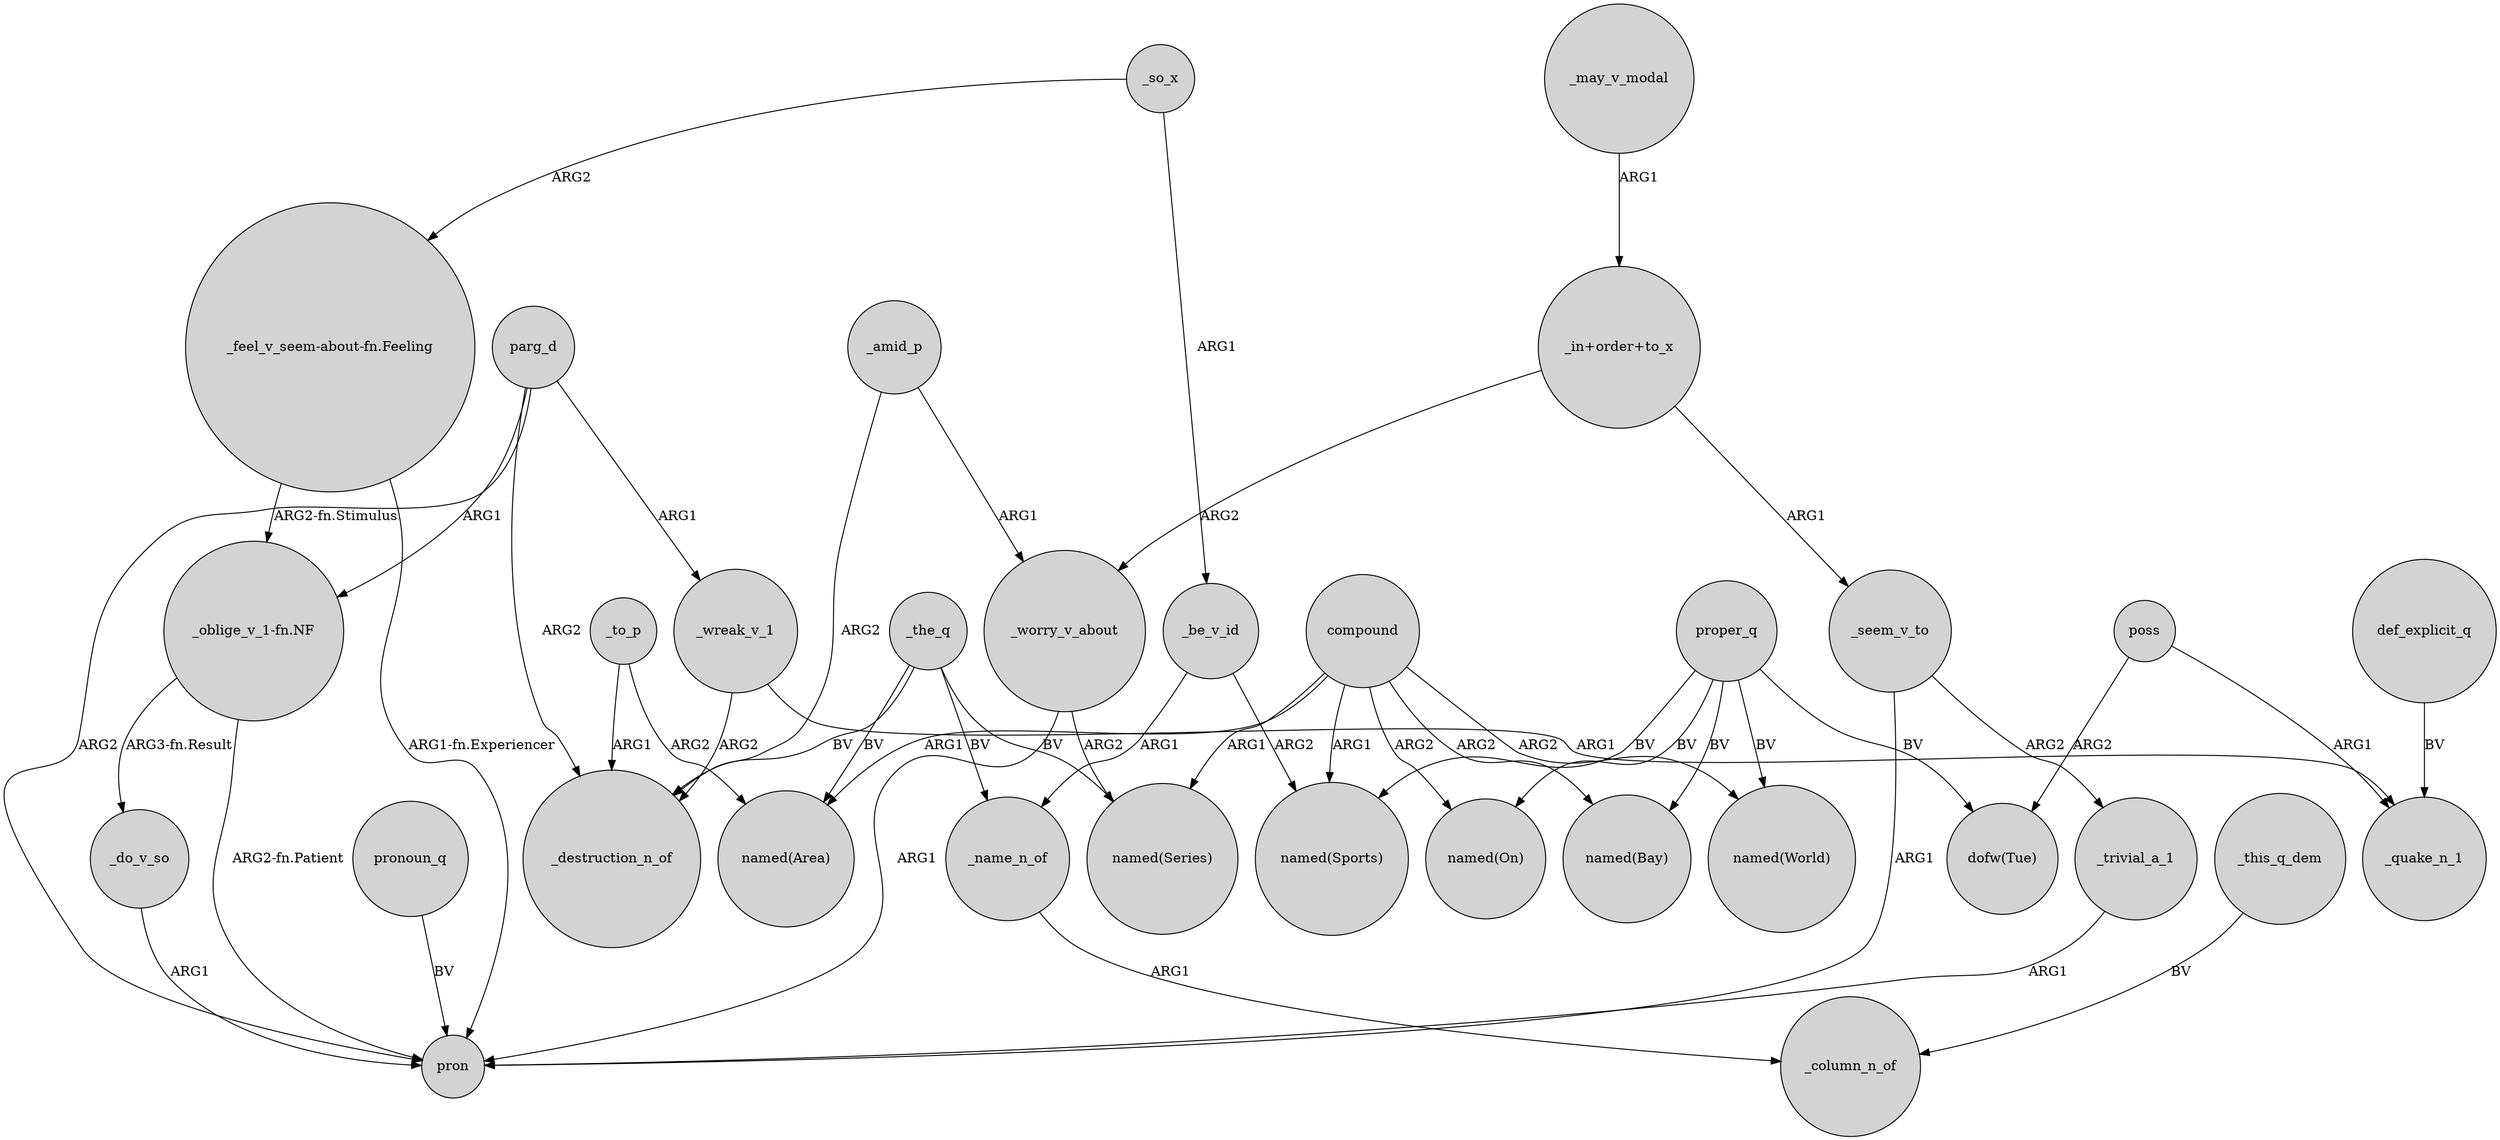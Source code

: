 digraph {
	node [shape=circle style=filled]
	"_oblige_v_1-fn.NF" -> _do_v_so [label="ARG3-fn.Result"]
	parg_d -> "_oblige_v_1-fn.NF" [label=ARG1]
	_the_q -> "named(Area)" [label=BV]
	proper_q -> "named(Bay)" [label=BV]
	proper_q -> "named(Sports)" [label=BV]
	_to_p -> _destruction_n_of [label=ARG1]
	"_feel_v_seem-about-fn.Feeling" -> "_oblige_v_1-fn.NF" [label="ARG2-fn.Stimulus"]
	proper_q -> "named(On)" [label=BV]
	"_in+order+to_x" -> _seem_v_to [label=ARG1]
	_worry_v_about -> "named(Series)" [label=ARG2]
	_the_q -> "named(Series)" [label=BV]
	compound -> "named(Series)" [label=ARG1]
	_amid_p -> _destruction_n_of [label=ARG2]
	"_in+order+to_x" -> _worry_v_about [label=ARG2]
	parg_d -> _wreak_v_1 [label=ARG1]
	def_explicit_q -> _quake_n_1 [label=BV]
	compound -> "named(On)" [label=ARG2]
	_may_v_modal -> "_in+order+to_x" [label=ARG1]
	proper_q -> "dofw(Tue)" [label=BV]
	_amid_p -> _worry_v_about [label=ARG1]
	_the_q -> _destruction_n_of [label=BV]
	"_feel_v_seem-about-fn.Feeling" -> pron [label="ARG1-fn.Experiencer"]
	"_oblige_v_1-fn.NF" -> pron [label="ARG2-fn.Patient"]
	_seem_v_to -> pron [label=ARG1]
	_so_x -> "_feel_v_seem-about-fn.Feeling" [label=ARG2]
	parg_d -> pron [label=ARG2]
	_so_x -> _be_v_id [label=ARG1]
	_wreak_v_1 -> _quake_n_1 [label=ARG1]
	pronoun_q -> pron [label=BV]
	_be_v_id -> "named(Sports)" [label=ARG2]
	_to_p -> "named(Area)" [label=ARG2]
	compound -> "named(Sports)" [label=ARG1]
	poss -> "dofw(Tue)" [label=ARG2]
	compound -> "named(World)" [label=ARG2]
	parg_d -> _destruction_n_of [label=ARG2]
	_do_v_so -> pron [label=ARG1]
	proper_q -> "named(World)" [label=BV]
	_seem_v_to -> _trivial_a_1 [label=ARG2]
	compound -> "named(Area)" [label=ARG1]
	_name_n_of -> _column_n_of [label=ARG1]
	_wreak_v_1 -> _destruction_n_of [label=ARG2]
	compound -> "named(Bay)" [label=ARG2]
	poss -> _quake_n_1 [label=ARG1]
	_the_q -> _name_n_of [label=BV]
	_this_q_dem -> _column_n_of [label=BV]
	_worry_v_about -> pron [label=ARG1]
	_be_v_id -> _name_n_of [label=ARG1]
	_trivial_a_1 -> pron [label=ARG1]
}
